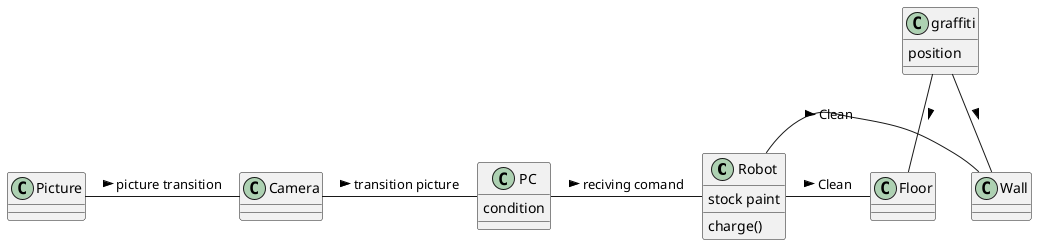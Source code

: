 @startuml
Robot : charge() 
Camera - PC : transition picture >
Robot : stock paint
PC : condition
graffiti : position
PC - Robot : reciving comand >
Robot - Floor : Clean >
Robot - Wall : Clean >
graffiti -- Wall : >  
graffiti -- Floor : >
Picture - Camera : picture transition > 

@enduml
